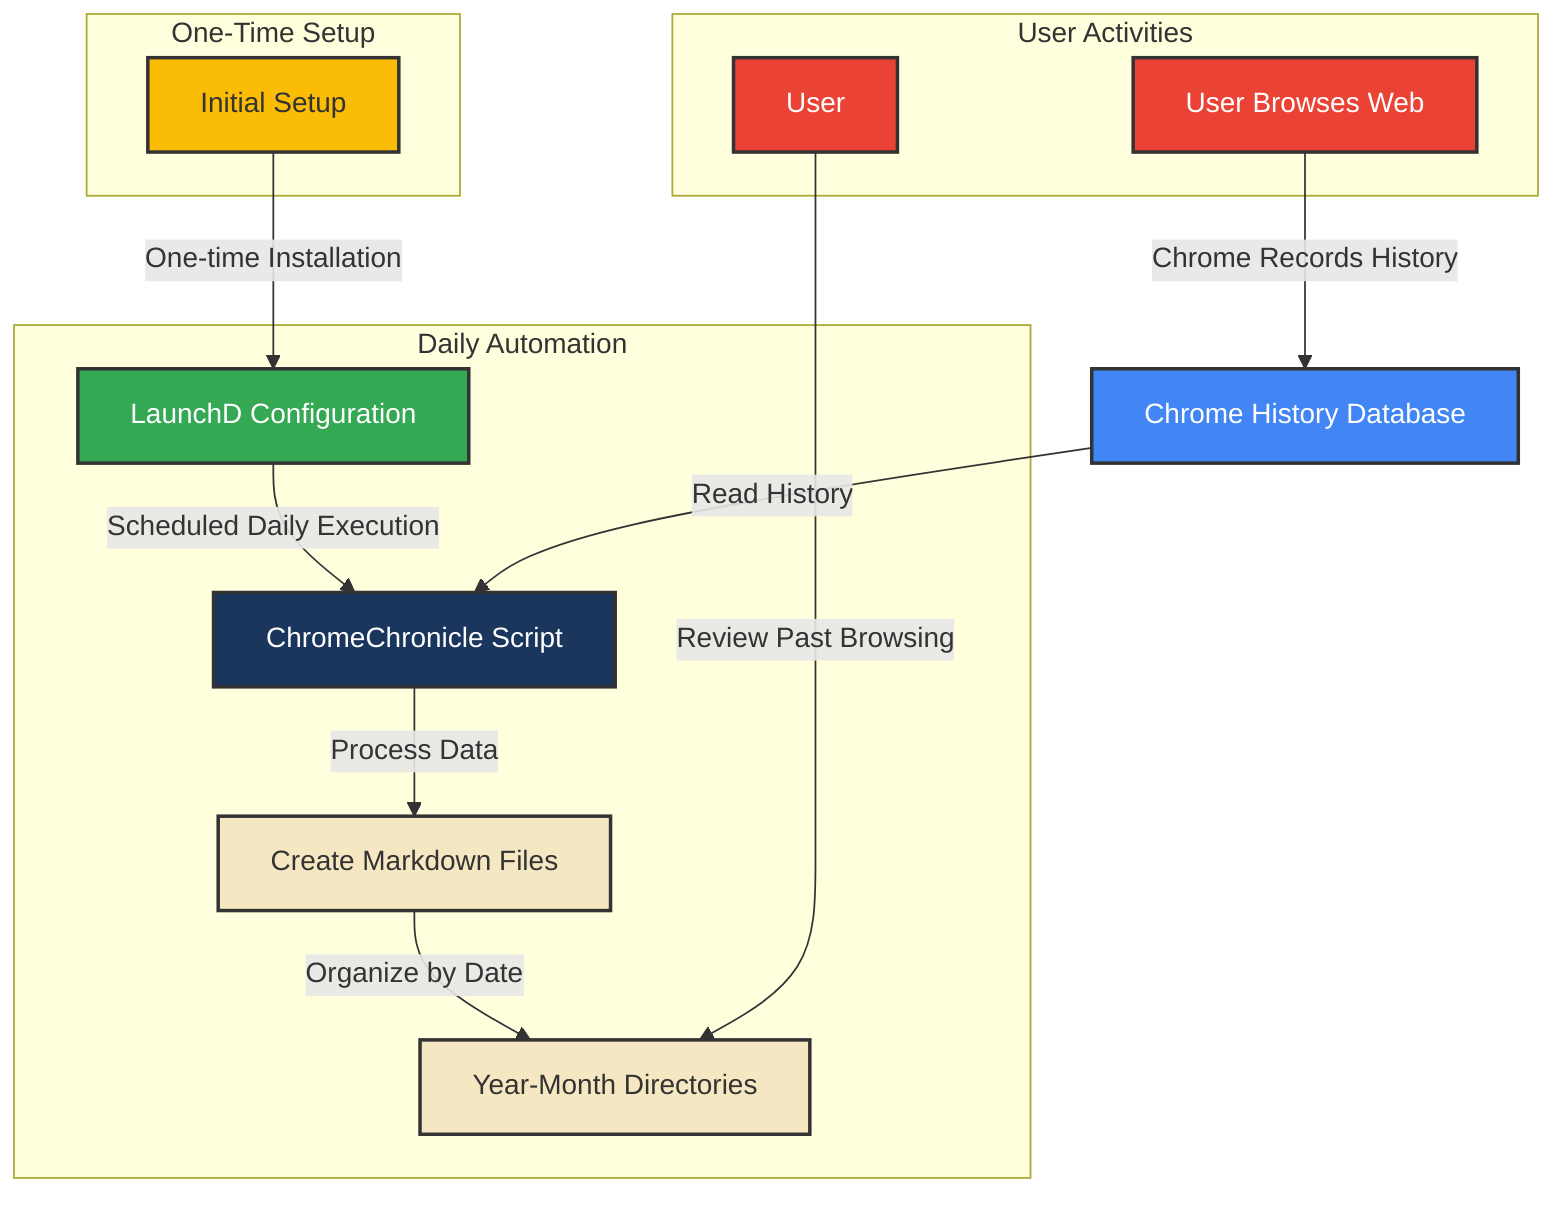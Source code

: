 graph TD
    A[User Browses Web] -->|Chrome Records History| B[Chrome History Database]
    C[Initial Setup] -->|One-time Installation| D[LaunchD Configuration]
    D -->|Scheduled Daily Execution| E[ChromeChronicle Script]
    B -->|Read History| E
    E -->|Process Data| F[Create Markdown Files]
    F -->|Organize by Date| G[Year-Month Directories]
    H[User] -->|Review Past Browsing| G
    
    subgraph "One-Time Setup"
        C
    end
    
    subgraph "Daily Automation"
        D
        E
        F
        G
    end
    
    subgraph "User Activities"
        A
        H
    end
    
    style A fill:#EA4335,stroke:#333,stroke-width:2px,color:white
    style B fill:#4285F4,stroke:#333,stroke-width:2px,color:white
    style C fill:#FBBC05,stroke:#333,stroke-width:2px
    style D fill:#34A853,stroke:#333,stroke-width:2px,color:white
    style E fill:#1A365D,stroke:#333,stroke-width:2px,color:white
    style F fill:#F5E7C1,stroke:#333,stroke-width:2px
    style G fill:#F5E7C1,stroke:#333,stroke-width:2px
    style H fill:#EA4335,stroke:#333,stroke-width:2px,color:white